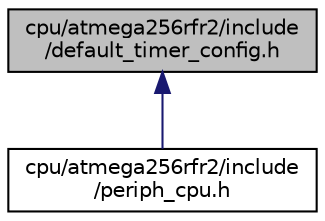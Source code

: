 digraph "cpu/atmega256rfr2/include/default_timer_config.h"
{
 // LATEX_PDF_SIZE
  edge [fontname="Helvetica",fontsize="10",labelfontname="Helvetica",labelfontsize="10"];
  node [fontname="Helvetica",fontsize="10",shape=record];
  Node1 [label="cpu/atmega256rfr2/include\l/default_timer_config.h",height=0.2,width=0.4,color="black", fillcolor="grey75", style="filled", fontcolor="black",tooltip="Default timer configuration."];
  Node1 -> Node2 [dir="back",color="midnightblue",fontsize="10",style="solid",fontname="Helvetica"];
  Node2 [label="cpu/atmega256rfr2/include\l/periph_cpu.h",height=0.2,width=0.4,color="black", fillcolor="white", style="filled",URL="$atmega256rfr2_2include_2periph__cpu_8h.html",tooltip="CPU specific definitions for internal peripheral handling."];
}
